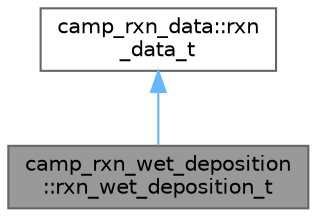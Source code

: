 digraph "camp_rxn_wet_deposition::rxn_wet_deposition_t"
{
 // LATEX_PDF_SIZE
  bgcolor="transparent";
  edge [fontname=Helvetica,fontsize=10,labelfontname=Helvetica,labelfontsize=10];
  node [fontname=Helvetica,fontsize=10,shape=box,height=0.2,width=0.4];
  Node1 [label="camp_rxn_wet_deposition\l::rxn_wet_deposition_t",height=0.2,width=0.4,color="gray40", fillcolor="grey60", style="filled", fontcolor="black",tooltip="Generic test reaction data type."];
  Node2 -> Node1 [dir="back",color="steelblue1",style="solid"];
  Node2 [label="camp_rxn_data::rxn\l_data_t",height=0.2,width=0.4,color="gray40", fillcolor="white", style="filled",URL="$structcamp__rxn__data_1_1rxn__data__t.html",tooltip="Abstract reaction data type."];
}
